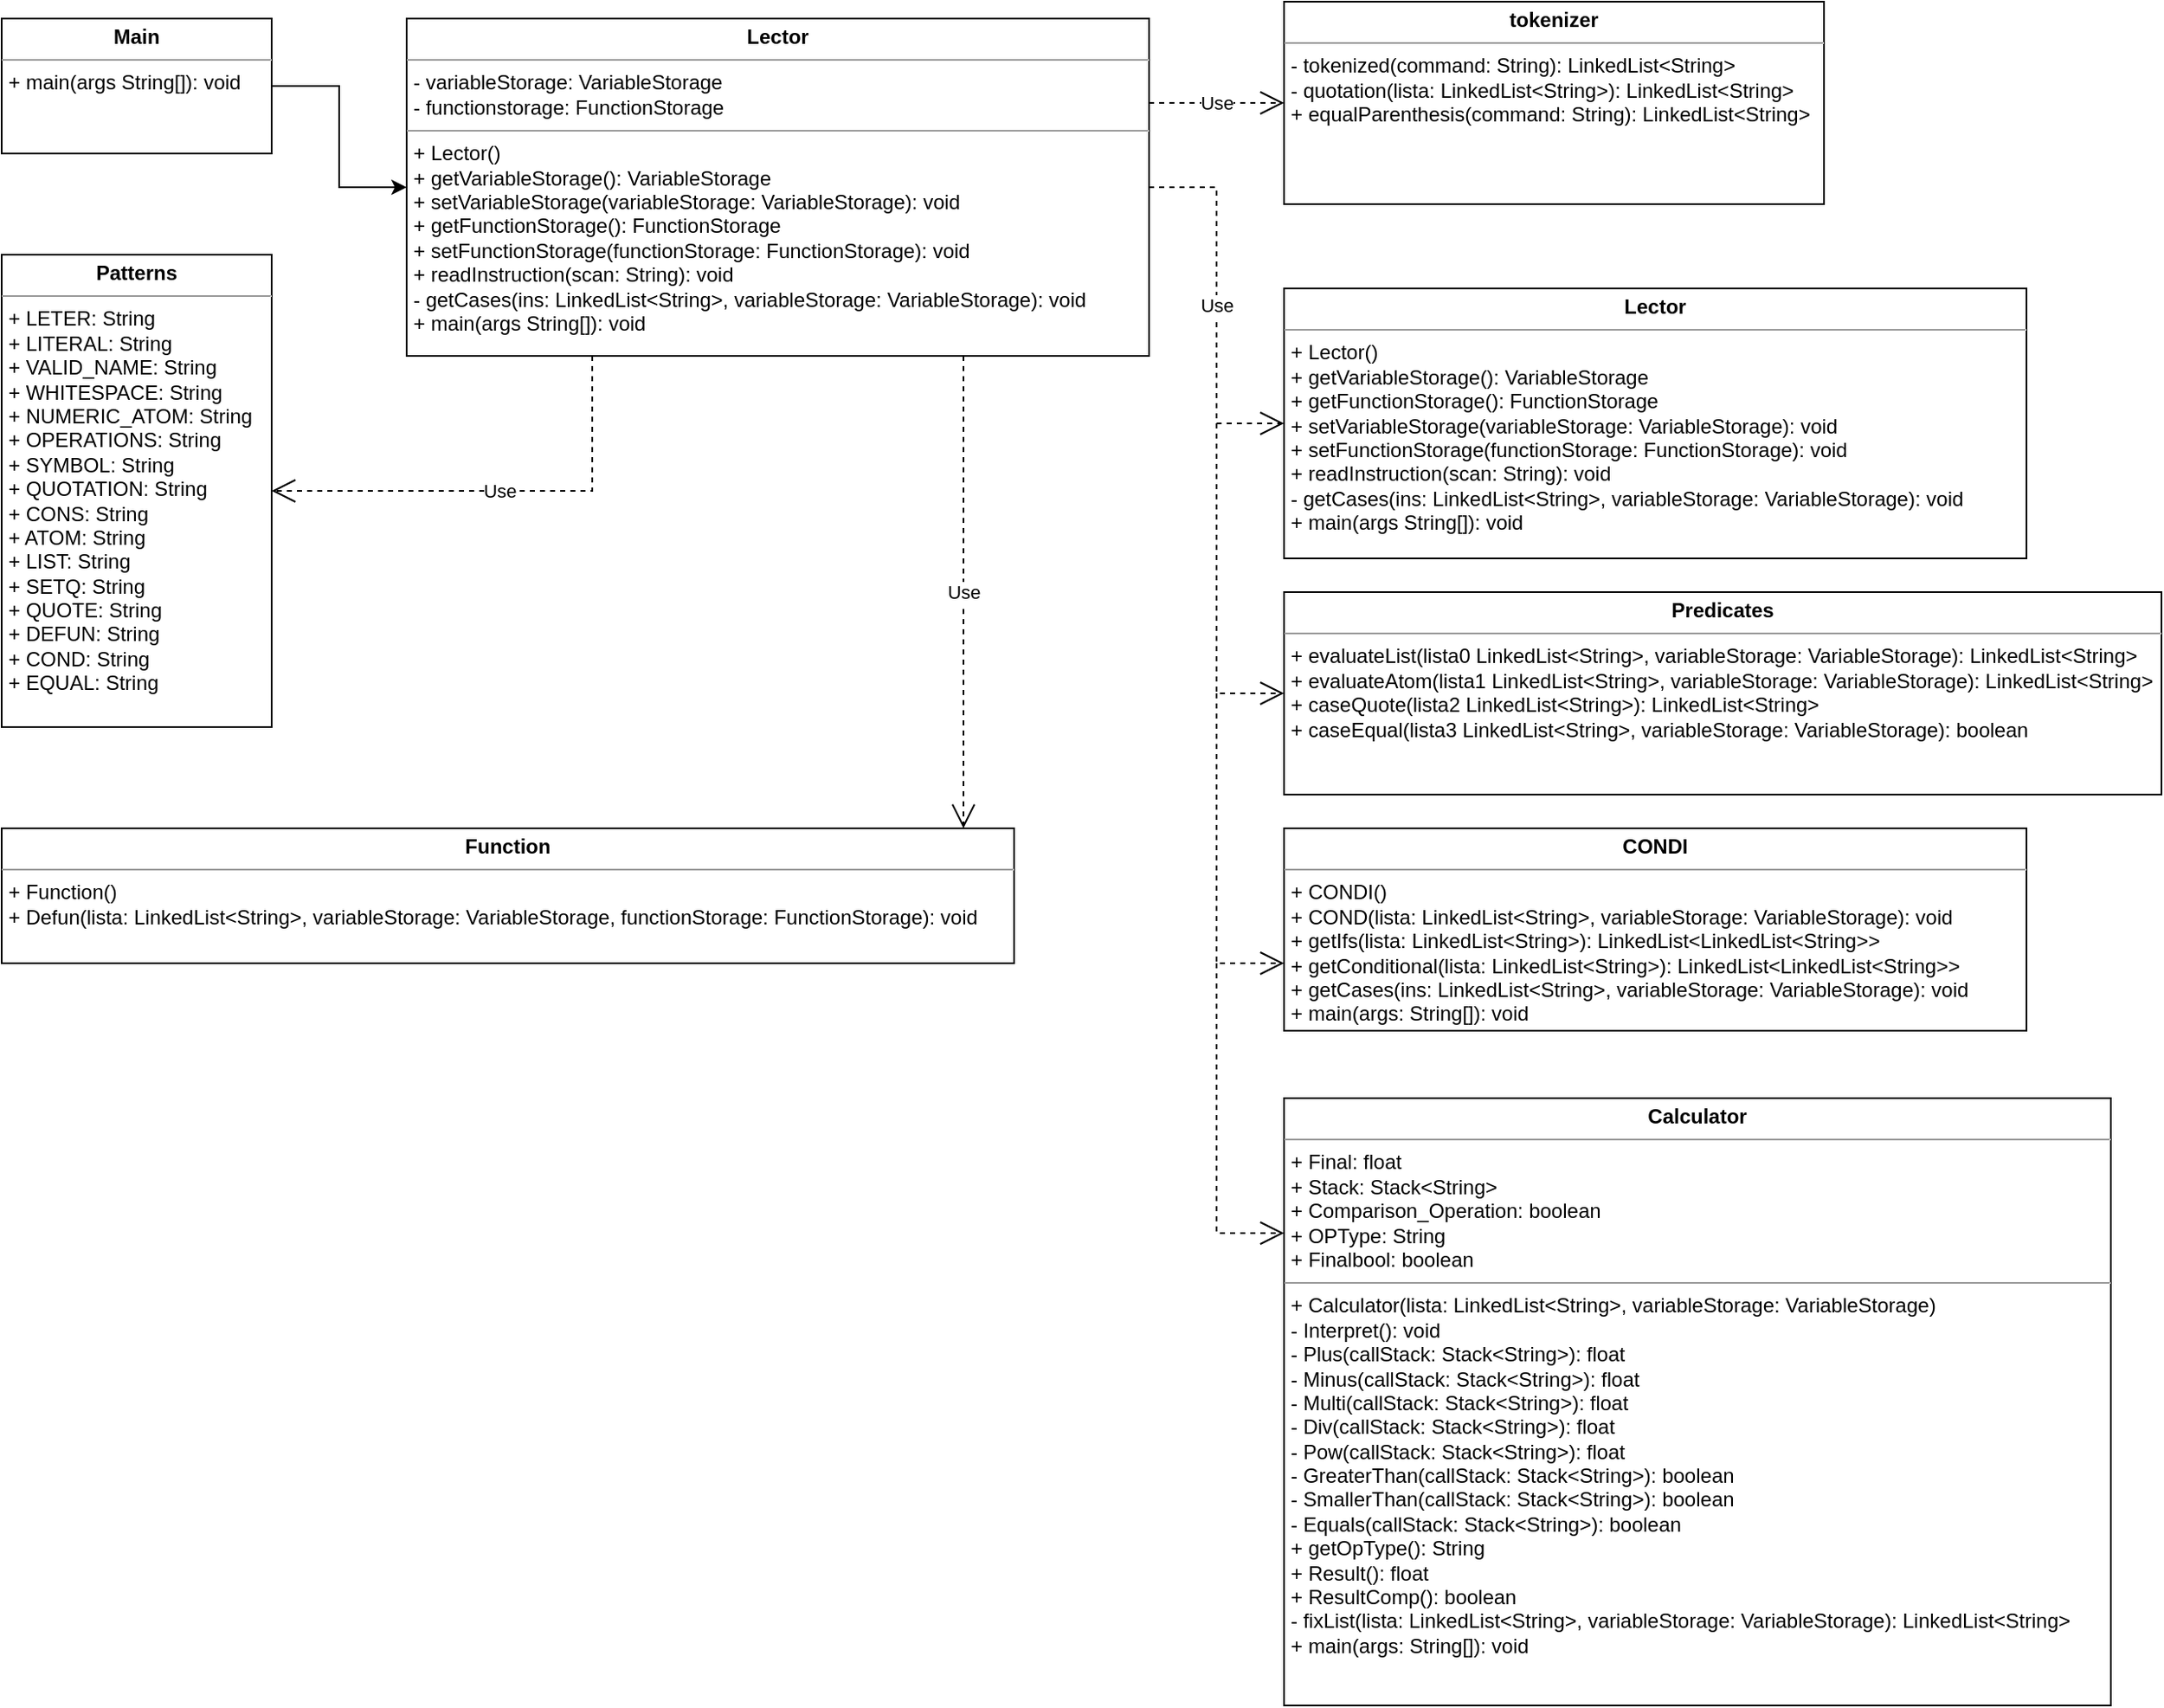 <mxfile version="17.2.4" type="github">
  <diagram id="iIIfenbII26HnZvDp0SM" name="Page-1">
    <mxGraphModel dx="2787" dy="1327" grid="1" gridSize="10" guides="1" tooltips="1" connect="1" arrows="1" fold="1" page="1" pageScale="1" pageWidth="850" pageHeight="1100" math="0" shadow="0">
      <root>
        <mxCell id="0" />
        <mxCell id="1" parent="0" />
        <mxCell id="RwTfGQe-aQz1MfiA24sD-1" value="&lt;p style=&quot;margin: 0px ; margin-top: 4px ; text-align: center&quot;&gt;&lt;b&gt;Lector&lt;/b&gt;&lt;/p&gt;&lt;hr size=&quot;1&quot;&gt;&lt;p style=&quot;margin: 0px ; margin-left: 4px&quot;&gt;- variableStorage: VariableStorage&lt;/p&gt;&lt;p style=&quot;margin: 0px ; margin-left: 4px&quot;&gt;- functionstorage: FunctionStorage&lt;/p&gt;&lt;hr size=&quot;1&quot;&gt;&lt;p style=&quot;margin: 0px ; margin-left: 4px&quot;&gt;+ Lector()&lt;br&gt;&lt;/p&gt;&lt;p style=&quot;margin: 0px ; margin-left: 4px&quot;&gt;+ getVariableStorage(): VariableStorage&lt;/p&gt;&lt;p style=&quot;margin: 0px ; margin-left: 4px&quot;&gt;+&amp;nbsp;setVariableStorage(variableStorage: VariableStorage): void&lt;/p&gt;&lt;p style=&quot;margin: 0px 0px 0px 4px&quot;&gt;+ getFunctionStorage(): FunctionStorage&lt;/p&gt;&lt;p style=&quot;margin: 0px 0px 0px 4px&quot;&gt;+&amp;nbsp;setFunctionStorage(functionStorage: FunctionStorage): void&lt;/p&gt;&lt;p style=&quot;margin: 0px ; margin-left: 4px&quot;&gt;+ readInstruction(scan: String): void&lt;/p&gt;&lt;p style=&quot;margin: 0px ; margin-left: 4px&quot;&gt;- getCases(ins: LinkedList&amp;lt;String&amp;gt;, variableStorage: VariableStorage): void&lt;/p&gt;&lt;p style=&quot;margin: 0px ; margin-left: 4px&quot;&gt;+ main(args String[]): void&lt;/p&gt;" style="verticalAlign=top;align=left;overflow=fill;fontSize=12;fontFamily=Helvetica;html=1;" vertex="1" parent="1">
          <mxGeometry x="240" y="80" width="440" height="200" as="geometry" />
        </mxCell>
        <mxCell id="RwTfGQe-aQz1MfiA24sD-14" value="&lt;p style=&quot;margin: 0px ; margin-top: 4px ; text-align: center&quot;&gt;&lt;b&gt;tokenizer&lt;/b&gt;&lt;/p&gt;&lt;hr size=&quot;1&quot;&gt;&lt;p style=&quot;margin: 0px ; margin-left: 4px&quot;&gt;- tokenized(command: String): LinkedList&amp;lt;String&amp;gt;&lt;br&gt;&lt;/p&gt;&lt;p style=&quot;margin: 0px ; margin-left: 4px&quot;&gt;- quotation(lista: LinkedList&amp;lt;String&amp;gt;): LinkedList&amp;lt;String&amp;gt;&lt;/p&gt;&lt;p style=&quot;margin: 0px ; margin-left: 4px&quot;&gt;+ equalParenthesis(command: String): LinkedList&amp;lt;String&amp;gt;&lt;/p&gt;" style="verticalAlign=top;align=left;overflow=fill;fontSize=12;fontFamily=Helvetica;html=1;" vertex="1" parent="1">
          <mxGeometry x="760" y="70" width="320" height="120" as="geometry" />
        </mxCell>
        <mxCell id="RwTfGQe-aQz1MfiA24sD-18" style="edgeStyle=orthogonalEdgeStyle;rounded=0;orthogonalLoop=1;jettySize=auto;html=1;" edge="1" parent="1" source="RwTfGQe-aQz1MfiA24sD-16" target="RwTfGQe-aQz1MfiA24sD-1">
          <mxGeometry relative="1" as="geometry" />
        </mxCell>
        <mxCell id="RwTfGQe-aQz1MfiA24sD-16" value="&lt;p style=&quot;margin: 0px ; margin-top: 4px ; text-align: center&quot;&gt;&lt;b&gt;Main&lt;/b&gt;&lt;/p&gt;&lt;hr size=&quot;1&quot;&gt;&lt;p style=&quot;margin: 0px ; margin-left: 4px&quot;&gt;+ main(args String[]): void&lt;br&gt;&lt;/p&gt;" style="verticalAlign=top;align=left;overflow=fill;fontSize=12;fontFamily=Helvetica;html=1;" vertex="1" parent="1">
          <mxGeometry y="80" width="160" height="80" as="geometry" />
        </mxCell>
        <mxCell id="RwTfGQe-aQz1MfiA24sD-19" value="&lt;p style=&quot;margin: 0px ; margin-top: 4px ; text-align: center&quot;&gt;&lt;b&gt;Lector&lt;/b&gt;&lt;/p&gt;&lt;hr size=&quot;1&quot;&gt;&lt;p style=&quot;margin: 0px ; margin-left: 4px&quot;&gt;+ Lector()&lt;/p&gt;&lt;p style=&quot;margin: 0px ; margin-left: 4px&quot;&gt;+ getVariableStorage(): VariableStorage&lt;/p&gt;&lt;p style=&quot;margin: 0px ; margin-left: 4px&quot;&gt;+ getFunctionStorage(): FunctionStorage&lt;/p&gt;&lt;p style=&quot;margin: 0px ; margin-left: 4px&quot;&gt;+ setVariableStorage(variableStorage: VariableStorage): void&lt;/p&gt;&lt;p style=&quot;margin: 0px ; margin-left: 4px&quot;&gt;+ setFunctionStorage(functionStorage: FunctionStorage): void&lt;/p&gt;&lt;p style=&quot;margin: 0px ; margin-left: 4px&quot;&gt;+ readInstruction(scan: String): void&lt;/p&gt;&lt;p style=&quot;margin: 0px ; margin-left: 4px&quot;&gt;- getCases(ins: LinkedList&amp;lt;String&amp;gt;, variableStorage: VariableStorage): void&lt;/p&gt;&lt;p style=&quot;margin: 0px ; margin-left: 4px&quot;&gt;+ main(args String[]): void&lt;/p&gt;" style="verticalAlign=top;align=left;overflow=fill;fontSize=12;fontFamily=Helvetica;html=1;" vertex="1" parent="1">
          <mxGeometry x="760" y="240" width="440" height="160" as="geometry" />
        </mxCell>
        <mxCell id="RwTfGQe-aQz1MfiA24sD-21" value="&lt;p style=&quot;margin: 0px ; margin-top: 4px ; text-align: center&quot;&gt;&lt;b&gt;Function&lt;/b&gt;&lt;/p&gt;&lt;hr size=&quot;1&quot;&gt;&lt;p style=&quot;margin: 0px ; margin-left: 4px&quot;&gt;+ Function()&lt;/p&gt;&lt;p style=&quot;margin: 0px ; margin-left: 4px&quot;&gt;+ Defun(lista: LinkedList&amp;lt;String&amp;gt;, variableStorage: VariableStorage, functionStorage: FunctionStorage): void&lt;/p&gt;" style="verticalAlign=top;align=left;overflow=fill;fontSize=12;fontFamily=Helvetica;html=1;" vertex="1" parent="1">
          <mxGeometry y="560" width="600" height="80" as="geometry" />
        </mxCell>
        <mxCell id="RwTfGQe-aQz1MfiA24sD-22" value="&lt;p style=&quot;margin: 0px ; margin-top: 4px ; text-align: center&quot;&gt;&lt;b&gt;CONDI&lt;/b&gt;&lt;/p&gt;&lt;hr size=&quot;1&quot;&gt;&lt;p style=&quot;margin: 0px ; margin-left: 4px&quot;&gt;+ CONDI()&lt;/p&gt;&lt;p style=&quot;margin: 0px ; margin-left: 4px&quot;&gt;+ COND(lista: LinkedList&amp;lt;String&amp;gt;, variableStorage: VariableStorage): void&lt;/p&gt;&lt;p style=&quot;margin: 0px ; margin-left: 4px&quot;&gt;+ getIfs(lista: LinkedList&amp;lt;String&amp;gt;): LinkedList&amp;lt;LinkedList&amp;lt;String&amp;gt;&amp;gt;&lt;/p&gt;&lt;p style=&quot;margin: 0px ; margin-left: 4px&quot;&gt;+ getConditional(lista: LinkedList&amp;lt;String&amp;gt;): LinkedList&amp;lt;LinkedList&amp;lt;String&amp;gt;&amp;gt;&lt;/p&gt;&lt;p style=&quot;margin: 0px ; margin-left: 4px&quot;&gt;+ getCases(ins: LinkedList&amp;lt;String&amp;gt;, variableStorage: VariableStorage): void&lt;/p&gt;&lt;p style=&quot;margin: 0px ; margin-left: 4px&quot;&gt;+ main(args: String[]): void&lt;/p&gt;" style="verticalAlign=top;align=left;overflow=fill;fontSize=12;fontFamily=Helvetica;html=1;" vertex="1" parent="1">
          <mxGeometry x="760" y="560" width="440" height="120" as="geometry" />
        </mxCell>
        <mxCell id="RwTfGQe-aQz1MfiA24sD-23" value="&lt;p style=&quot;margin: 0px ; margin-top: 4px ; text-align: center&quot;&gt;&lt;b&gt;Calculator&lt;/b&gt;&lt;/p&gt;&lt;hr size=&quot;1&quot;&gt;&lt;p style=&quot;margin: 0px ; margin-left: 4px&quot;&gt;+ Final: float&lt;/p&gt;&lt;p style=&quot;margin: 0px ; margin-left: 4px&quot;&gt;+ Stack: Stack&amp;lt;String&amp;gt;&lt;/p&gt;&lt;p style=&quot;margin: 0px ; margin-left: 4px&quot;&gt;+ Comparison_Operation: boolean&lt;/p&gt;&lt;p style=&quot;margin: 0px ; margin-left: 4px&quot;&gt;+ OPType: String&lt;/p&gt;&lt;p style=&quot;margin: 0px ; margin-left: 4px&quot;&gt;+ Finalbool: boolean&lt;/p&gt;&lt;hr size=&quot;1&quot;&gt;&lt;p style=&quot;margin: 0px ; margin-left: 4px&quot;&gt;+ Calculator(lista: LinkedList&amp;lt;String&amp;gt;, variableStorage: VariableStorage)&lt;/p&gt;&lt;p style=&quot;margin: 0px ; margin-left: 4px&quot;&gt;- Interpret(): void&lt;/p&gt;&lt;p style=&quot;margin: 0px ; margin-left: 4px&quot;&gt;- Plus(callStack: Stack&amp;lt;String&amp;gt;): float&lt;/p&gt;&lt;p style=&quot;margin: 0px ; margin-left: 4px&quot;&gt;- Minus(callStack: Stack&amp;lt;String&amp;gt;): float&lt;br&gt;&lt;/p&gt;&lt;p style=&quot;margin: 0px ; margin-left: 4px&quot;&gt;- Multi(callStack: Stack&amp;lt;String&amp;gt;): float&lt;br&gt;&lt;/p&gt;&lt;p style=&quot;margin: 0px ; margin-left: 4px&quot;&gt;- Div(callStack: Stack&amp;lt;String&amp;gt;): float&lt;br&gt;&lt;/p&gt;&lt;p style=&quot;margin: 0px ; margin-left: 4px&quot;&gt;- Pow(callStack: Stack&amp;lt;String&amp;gt;): float&lt;br&gt;&lt;/p&gt;&lt;p style=&quot;margin: 0px ; margin-left: 4px&quot;&gt;- GreaterThan(callStack: Stack&amp;lt;String&amp;gt;): boolean&lt;br&gt;&lt;/p&gt;&lt;p style=&quot;margin: 0px ; margin-left: 4px&quot;&gt;- SmallerThan(callStack: Stack&amp;lt;String&amp;gt;): boolean&lt;br&gt;&lt;/p&gt;&lt;p style=&quot;margin: 0px ; margin-left: 4px&quot;&gt;- Equals(callStack: Stack&amp;lt;String&amp;gt;): boolean&lt;br&gt;&lt;/p&gt;&lt;p style=&quot;margin: 0px ; margin-left: 4px&quot;&gt;+ getOpType(): String&lt;/p&gt;&lt;p style=&quot;margin: 0px ; margin-left: 4px&quot;&gt;+ Result(): float&lt;/p&gt;&lt;p style=&quot;margin: 0px ; margin-left: 4px&quot;&gt;+ ResultComp(): boolean&lt;/p&gt;&lt;p style=&quot;margin: 0px ; margin-left: 4px&quot;&gt;- fixList(lista: LinkedList&amp;lt;String&amp;gt;, variableStorage: VariableStorage): LinkedList&amp;lt;String&amp;gt;&lt;/p&gt;&lt;p style=&quot;margin: 0px ; margin-left: 4px&quot;&gt;+ main(args: String[]): void&lt;/p&gt;" style="verticalAlign=top;align=left;overflow=fill;fontSize=12;fontFamily=Helvetica;html=1;" vertex="1" parent="1">
          <mxGeometry x="760" y="720" width="490" height="360" as="geometry" />
        </mxCell>
        <mxCell id="RwTfGQe-aQz1MfiA24sD-24" value="&lt;p style=&quot;margin: 0px ; margin-top: 4px ; text-align: center&quot;&gt;&lt;b&gt;Predicates&lt;/b&gt;&lt;/p&gt;&lt;hr size=&quot;1&quot;&gt;&lt;p style=&quot;margin: 0px ; margin-left: 4px&quot;&gt;+ evaluateList(lista0 LinkedList&amp;lt;String&amp;gt;, variableStorage: VariableStorage): LinkedList&amp;lt;String&amp;gt;&lt;/p&gt;&lt;p style=&quot;margin: 0px ; margin-left: 4px&quot;&gt;+ evaluateAtom(lista1 LinkedList&amp;lt;String&amp;gt;, variableStorage: VariableStorage): LinkedList&amp;lt;String&amp;gt;&lt;br&gt;&lt;/p&gt;&lt;p style=&quot;margin: 0px ; margin-left: 4px&quot;&gt;+ caseQuote(lista2 LinkedList&amp;lt;String&amp;gt;): LinkedList&amp;lt;String&amp;gt;&lt;br&gt;&lt;/p&gt;&lt;p style=&quot;margin: 0px ; margin-left: 4px&quot;&gt;+ caseEqual(lista3 LinkedList&amp;lt;String&amp;gt;, variableStorage: VariableStorage): boolean&lt;br&gt;&lt;/p&gt;&lt;p style=&quot;margin: 0px ; margin-left: 4px&quot;&gt;&lt;br&gt;&lt;/p&gt;" style="verticalAlign=top;align=left;overflow=fill;fontSize=12;fontFamily=Helvetica;html=1;" vertex="1" parent="1">
          <mxGeometry x="760" y="420" width="520" height="120" as="geometry" />
        </mxCell>
        <mxCell id="RwTfGQe-aQz1MfiA24sD-25" value="&lt;p style=&quot;margin: 0px ; margin-top: 4px ; text-align: center&quot;&gt;&lt;b&gt;Patterns&lt;/b&gt;&lt;/p&gt;&lt;hr size=&quot;1&quot;&gt;&lt;p style=&quot;margin: 0px ; margin-left: 4px&quot;&gt;+ LETER: String&lt;/p&gt;&lt;p style=&quot;margin: 0px ; margin-left: 4px&quot;&gt;+ LITERAL: String&lt;br&gt;&lt;/p&gt;&lt;p style=&quot;margin: 0px ; margin-left: 4px&quot;&gt;+ VALID_NAME: String&lt;br&gt;&lt;/p&gt;&lt;p style=&quot;margin: 0px ; margin-left: 4px&quot;&gt;+ WHITESPACE: String&lt;br&gt;&lt;/p&gt;&lt;p style=&quot;margin: 0px ; margin-left: 4px&quot;&gt;+ NUMERIC_ATOM: String&lt;br&gt;&lt;/p&gt;&lt;p style=&quot;margin: 0px ; margin-left: 4px&quot;&gt;+ OPERATIONS: String&lt;br&gt;&lt;/p&gt;&lt;p style=&quot;margin: 0px ; margin-left: 4px&quot;&gt;+ SYMBOL: String&lt;br&gt;&lt;/p&gt;&lt;p style=&quot;margin: 0px ; margin-left: 4px&quot;&gt;+ QUOTATION: String&lt;br&gt;&lt;/p&gt;&lt;p style=&quot;margin: 0px ; margin-left: 4px&quot;&gt;+ CONS: String&lt;br&gt;&lt;/p&gt;&lt;p style=&quot;margin: 0px ; margin-left: 4px&quot;&gt;+ ATOM: String&lt;br&gt;&lt;/p&gt;&lt;p style=&quot;margin: 0px ; margin-left: 4px&quot;&gt;+ LIST: String&lt;br&gt;&lt;/p&gt;&lt;p style=&quot;margin: 0px ; margin-left: 4px&quot;&gt;+ SETQ: String&lt;br&gt;&lt;/p&gt;&lt;p style=&quot;margin: 0px ; margin-left: 4px&quot;&gt;+ QUOTE: String&lt;br&gt;&lt;/p&gt;&lt;p style=&quot;margin: 0px ; margin-left: 4px&quot;&gt;+ DEFUN: String&lt;br&gt;&lt;/p&gt;&lt;p style=&quot;margin: 0px ; margin-left: 4px&quot;&gt;+ COND: String&lt;br&gt;&lt;/p&gt;&lt;p style=&quot;margin: 0px ; margin-left: 4px&quot;&gt;+ EQUAL: String&lt;/p&gt;" style="verticalAlign=top;align=left;overflow=fill;fontSize=12;fontFamily=Helvetica;html=1;" vertex="1" parent="1">
          <mxGeometry y="220" width="160" height="280" as="geometry" />
        </mxCell>
        <mxCell id="RwTfGQe-aQz1MfiA24sD-34" value="Use" style="endArrow=open;endSize=12;dashed=1;html=1;rounded=0;exitX=0.75;exitY=1;exitDx=0;exitDy=0;" edge="1" parent="1" source="RwTfGQe-aQz1MfiA24sD-1">
          <mxGeometry width="160" relative="1" as="geometry">
            <mxPoint x="270" y="480" as="sourcePoint" />
            <mxPoint x="570" y="560" as="targetPoint" />
          </mxGeometry>
        </mxCell>
        <mxCell id="RwTfGQe-aQz1MfiA24sD-35" value="Use" style="endArrow=open;endSize=12;dashed=1;html=1;rounded=0;exitX=1;exitY=0.25;exitDx=0;exitDy=0;entryX=0;entryY=0.5;entryDx=0;entryDy=0;" edge="1" parent="1" source="RwTfGQe-aQz1MfiA24sD-1" target="RwTfGQe-aQz1MfiA24sD-14">
          <mxGeometry width="160" relative="1" as="geometry">
            <mxPoint x="590" y="300" as="sourcePoint" />
            <mxPoint x="620" y="400" as="targetPoint" />
          </mxGeometry>
        </mxCell>
        <mxCell id="RwTfGQe-aQz1MfiA24sD-36" value="Use" style="endArrow=open;endSize=12;dashed=1;html=1;rounded=0;exitX=1;exitY=0.5;exitDx=0;exitDy=0;entryX=0;entryY=0.5;entryDx=0;entryDy=0;" edge="1" parent="1" source="RwTfGQe-aQz1MfiA24sD-1" target="RwTfGQe-aQz1MfiA24sD-19">
          <mxGeometry width="160" relative="1" as="geometry">
            <mxPoint x="680" y="190" as="sourcePoint" />
            <mxPoint x="760" y="190" as="targetPoint" />
            <Array as="points">
              <mxPoint x="720" y="180" />
              <mxPoint x="720" y="320" />
            </Array>
          </mxGeometry>
        </mxCell>
        <mxCell id="RwTfGQe-aQz1MfiA24sD-37" value="" style="endArrow=open;endSize=12;dashed=1;html=1;rounded=0;entryX=0;entryY=0.5;entryDx=0;entryDy=0;" edge="1" parent="1" target="RwTfGQe-aQz1MfiA24sD-24">
          <mxGeometry x="0.158" y="-70" width="160" relative="1" as="geometry">
            <mxPoint x="720" y="320" as="sourcePoint" />
            <mxPoint x="780" y="150" as="targetPoint" />
            <Array as="points">
              <mxPoint x="720" y="480" />
            </Array>
            <mxPoint as="offset" />
          </mxGeometry>
        </mxCell>
        <mxCell id="RwTfGQe-aQz1MfiA24sD-39" value="" style="endArrow=open;endSize=12;dashed=1;html=1;rounded=0;entryX=0;entryY=0.5;entryDx=0;entryDy=0;" edge="1" parent="1">
          <mxGeometry x="0.158" y="-70" width="160" relative="1" as="geometry">
            <mxPoint x="720" y="480" as="sourcePoint" />
            <mxPoint x="760" y="640" as="targetPoint" />
            <Array as="points">
              <mxPoint x="720" y="640" />
            </Array>
            <mxPoint as="offset" />
          </mxGeometry>
        </mxCell>
        <mxCell id="RwTfGQe-aQz1MfiA24sD-40" value="" style="endArrow=open;endSize=12;dashed=1;html=1;rounded=0;entryX=0;entryY=0.5;entryDx=0;entryDy=0;" edge="1" parent="1">
          <mxGeometry x="0.158" y="-70" width="160" relative="1" as="geometry">
            <mxPoint x="720" y="640" as="sourcePoint" />
            <mxPoint x="760" y="800" as="targetPoint" />
            <Array as="points">
              <mxPoint x="720" y="800" />
            </Array>
            <mxPoint as="offset" />
          </mxGeometry>
        </mxCell>
        <mxCell id="RwTfGQe-aQz1MfiA24sD-41" value="Use" style="endArrow=open;endSize=12;dashed=1;html=1;rounded=0;exitX=0.25;exitY=1;exitDx=0;exitDy=0;entryX=1;entryY=0.5;entryDx=0;entryDy=0;" edge="1" parent="1" source="RwTfGQe-aQz1MfiA24sD-1" target="RwTfGQe-aQz1MfiA24sD-25">
          <mxGeometry width="160" relative="1" as="geometry">
            <mxPoint x="330.0" y="290" as="sourcePoint" />
            <mxPoint x="330" y="570" as="targetPoint" />
            <Array as="points">
              <mxPoint x="350" y="360" />
            </Array>
          </mxGeometry>
        </mxCell>
      </root>
    </mxGraphModel>
  </diagram>
</mxfile>
